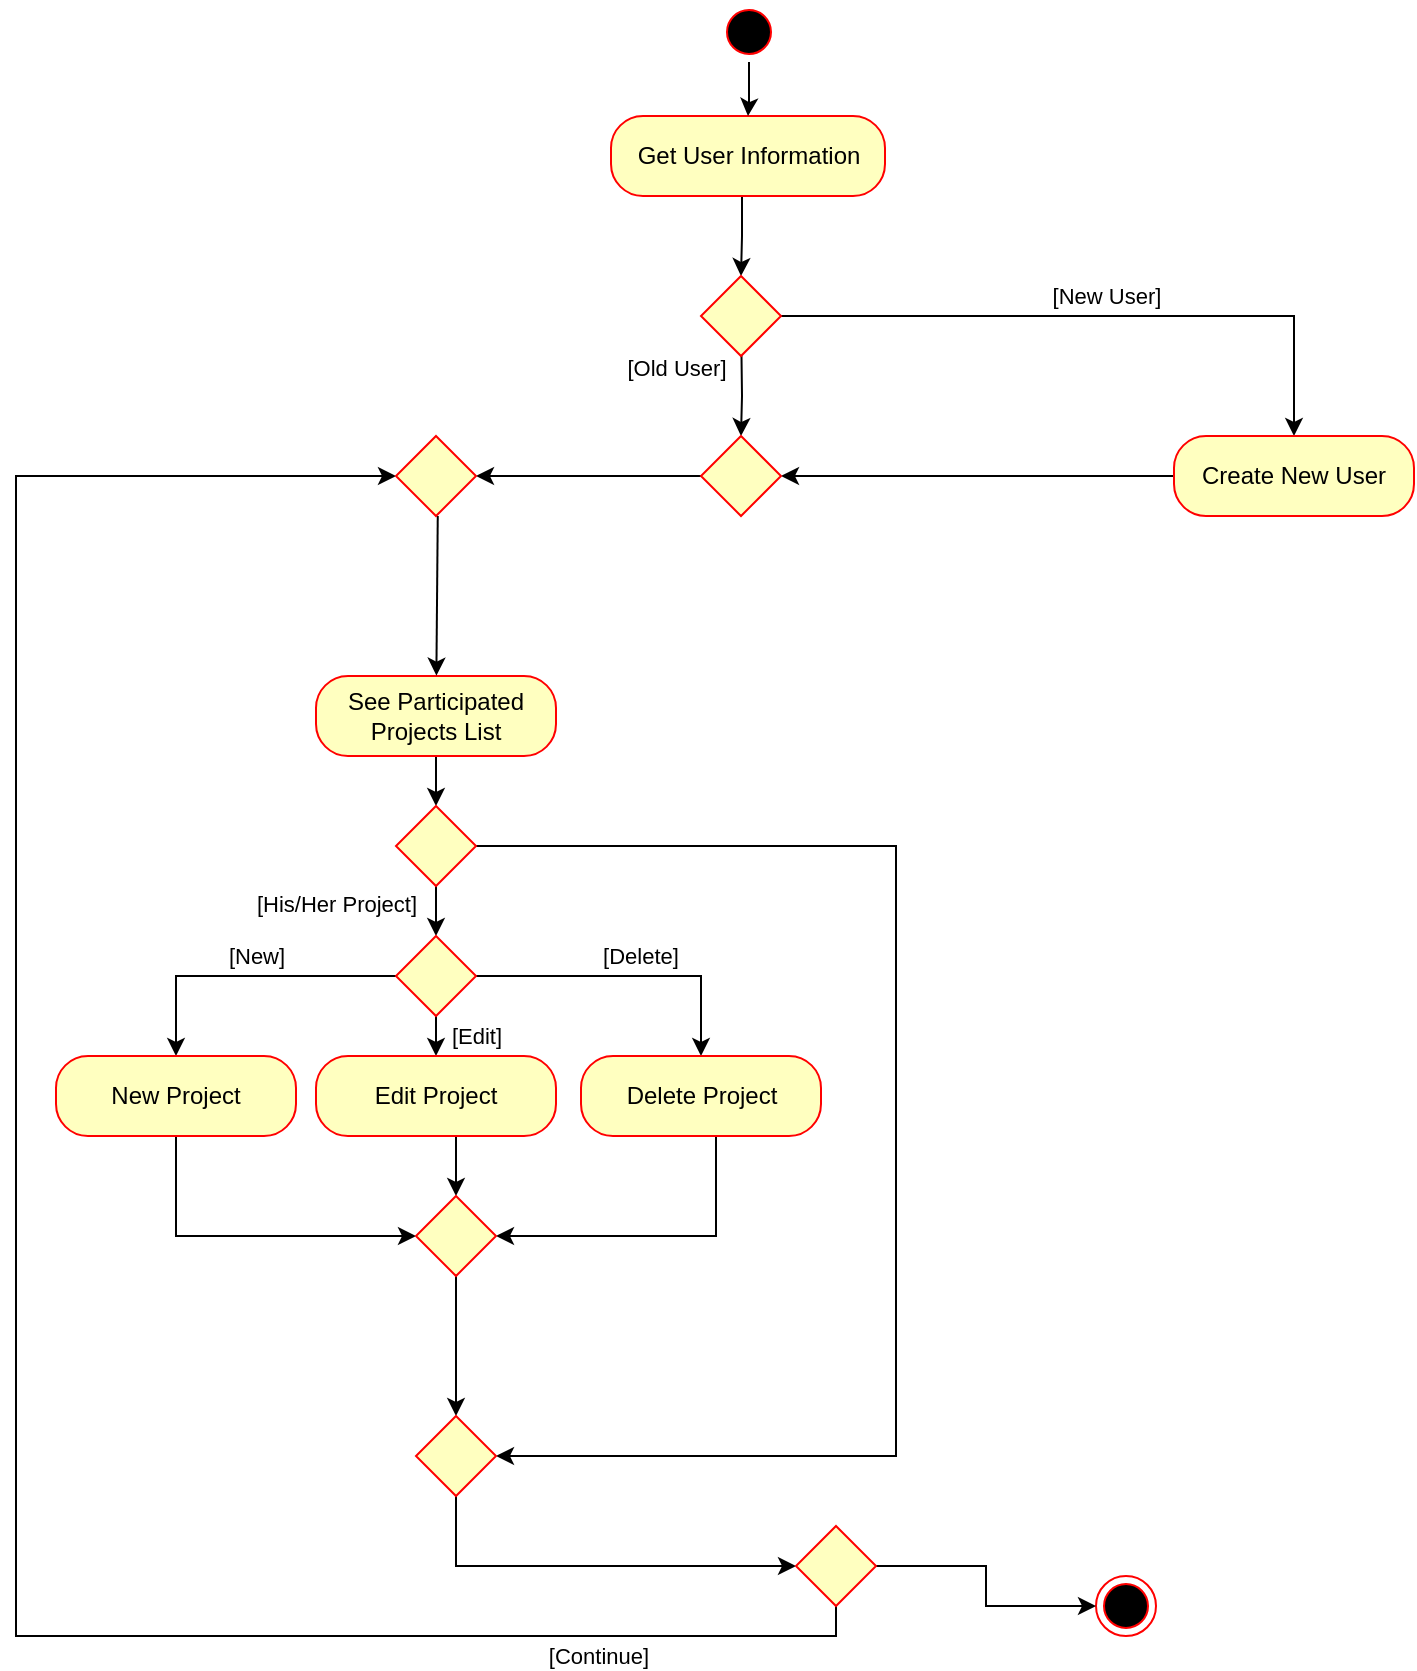 <mxfile version="10.6.0" type="device"><diagram id="Q1khwp1NY6AT1yMd1KSe" name="Page-1"><mxGraphModel dx="961" dy="515" grid="1" gridSize="10" guides="1" tooltips="1" connect="1" arrows="1" fold="1" page="1" pageScale="1" pageWidth="827" pageHeight="1169" math="0" shadow="0"><root><mxCell id="0"/><mxCell id="1" parent="0"/><mxCell id="fHXY7kFRutReMqkxS1od-1" style="edgeStyle=orthogonalEdgeStyle;rounded=0;orthogonalLoop=1;jettySize=auto;html=1;exitX=0.5;exitY=1;exitDx=0;exitDy=0;entryX=0.5;entryY=0;entryDx=0;entryDy=0;" edge="1" parent="1" source="fHXY7kFRutReMqkxS1od-2" target="fHXY7kFRutReMqkxS1od-5"><mxGeometry relative="1" as="geometry"><Array as="points"><mxPoint x="413" y="110"/><mxPoint x="413" y="130"/></Array></mxGeometry></mxCell><mxCell id="fHXY7kFRutReMqkxS1od-2" value="Get User Information" style="rounded=1;whiteSpace=wrap;html=1;arcSize=40;fontColor=#000000;fillColor=#FFFFC0;strokeColor=#ff0000;labelBackgroundColor=none;" vertex="1" parent="1"><mxGeometry x="347.5" y="70" width="137" height="40" as="geometry"/></mxCell><mxCell id="fHXY7kFRutReMqkxS1od-3" value="[Old User]" style="edgeStyle=orthogonalEdgeStyle;rounded=0;orthogonalLoop=1;jettySize=auto;html=1;exitX=0.5;exitY=1;exitDx=0;exitDy=0;" edge="1" parent="1" source="fHXY7kFRutReMqkxS1od-5" target="fHXY7kFRutReMqkxS1od-9"><mxGeometry x="0.147" y="-33" relative="1" as="geometry"><mxPoint x="190" y="170" as="targetPoint"/><Array as="points"><mxPoint x="413" y="170"/><mxPoint x="413" y="210"/><mxPoint x="420" y="210"/></Array><mxPoint as="offset"/></mxGeometry></mxCell><mxCell id="fHXY7kFRutReMqkxS1od-4" value="[New User]" style="edgeStyle=orthogonalEdgeStyle;rounded=0;orthogonalLoop=1;jettySize=auto;html=1;exitX=1;exitY=0.5;exitDx=0;exitDy=0;entryX=0.5;entryY=0;entryDx=0;entryDy=0;" edge="1" parent="1" source="fHXY7kFRutReMqkxS1od-5" target="fHXY7kFRutReMqkxS1od-8"><mxGeometry x="0.026" y="10" relative="1" as="geometry"><mxPoint as="offset"/></mxGeometry></mxCell><mxCell id="fHXY7kFRutReMqkxS1od-5" value="" style="shape=rhombus;html=1;verticalLabelPosition=bottom;verticalAlignment=top;labelBackgroundColor=none;strokeColor=#FF0000;fillColor=#FFFFC0;" vertex="1" parent="1"><mxGeometry x="392.5" y="150" width="40" height="40" as="geometry"/></mxCell><mxCell id="fHXY7kFRutReMqkxS1od-7" style="edgeStyle=orthogonalEdgeStyle;rounded=0;orthogonalLoop=1;jettySize=auto;html=1;entryX=1;entryY=0.5;entryDx=0;entryDy=0;" edge="1" parent="1" source="fHXY7kFRutReMqkxS1od-8" target="fHXY7kFRutReMqkxS1od-9"><mxGeometry relative="1" as="geometry"/></mxCell><mxCell id="fHXY7kFRutReMqkxS1od-8" value="Create New User" style="rounded=1;whiteSpace=wrap;html=1;arcSize=40;fontColor=#000000;fillColor=#ffffc0;strokeColor=#ff0000;labelBackgroundColor=none;" vertex="1" parent="1"><mxGeometry x="629" y="230" width="120" height="40" as="geometry"/></mxCell><mxCell id="fHXY7kFRutReMqkxS1od-16" style="edgeStyle=orthogonalEdgeStyle;rounded=0;orthogonalLoop=1;jettySize=auto;html=1;exitX=0;exitY=0.5;exitDx=0;exitDy=0;entryX=1;entryY=0.5;entryDx=0;entryDy=0;" edge="1" parent="1" source="fHXY7kFRutReMqkxS1od-9" target="fHXY7kFRutReMqkxS1od-48"><mxGeometry relative="1" as="geometry"/></mxCell><mxCell id="fHXY7kFRutReMqkxS1od-9" value="" style="shape=rhombus;html=1;verticalLabelPosition=top;verticalAlignment=bottom;fillColor=#FFFFC0;strokeColor=#FF0000;" vertex="1" parent="1"><mxGeometry x="392.5" y="230" width="40" height="40" as="geometry"/></mxCell><mxCell id="fHXY7kFRutReMqkxS1od-19" style="edgeStyle=orthogonalEdgeStyle;rounded=0;orthogonalLoop=1;jettySize=auto;html=1;entryX=0.5;entryY=0;entryDx=0;entryDy=0;" edge="1" parent="1" source="fHXY7kFRutReMqkxS1od-14" target="fHXY7kFRutReMqkxS1od-18"><mxGeometry relative="1" as="geometry"/></mxCell><mxCell id="fHXY7kFRutReMqkxS1od-14" value="See Participated Projects List" style="rounded=1;whiteSpace=wrap;html=1;arcSize=40;fontColor=#000000;fillColor=#ffffc0;strokeColor=#ff0000;" vertex="1" parent="1"><mxGeometry x="200" y="350" width="120" height="40" as="geometry"/></mxCell><mxCell id="fHXY7kFRutReMqkxS1od-27" value="[His/Her Project]" style="edgeStyle=orthogonalEdgeStyle;rounded=0;orthogonalLoop=1;jettySize=auto;html=1;exitX=0.5;exitY=1;exitDx=0;exitDy=0;entryX=0.5;entryY=0;entryDx=0;entryDy=0;" edge="1" parent="1" source="fHXY7kFRutReMqkxS1od-18" target="fHXY7kFRutReMqkxS1od-26"><mxGeometry x="-0.337" y="-50" relative="1" as="geometry"><mxPoint as="offset"/></mxGeometry></mxCell><mxCell id="fHXY7kFRutReMqkxS1od-40" style="edgeStyle=orthogonalEdgeStyle;rounded=0;orthogonalLoop=1;jettySize=auto;html=1;exitX=1;exitY=0.5;exitDx=0;exitDy=0;entryX=1;entryY=0.5;entryDx=0;entryDy=0;" edge="1" parent="1" source="fHXY7kFRutReMqkxS1od-18" target="fHXY7kFRutReMqkxS1od-38"><mxGeometry relative="1" as="geometry"><Array as="points"><mxPoint x="490" y="435"/><mxPoint x="490" y="740"/></Array></mxGeometry></mxCell><mxCell id="fHXY7kFRutReMqkxS1od-18" value="" style="shape=rhombus;html=1;verticalLabelPosition=top;verticalAlignment=bottom;fillColor=#FFFFC0;strokeColor=#FF0000;" vertex="1" parent="1"><mxGeometry x="240" y="415" width="40" height="40" as="geometry"/></mxCell><mxCell id="fHXY7kFRutReMqkxS1od-31" value="[New]" style="edgeStyle=orthogonalEdgeStyle;rounded=0;orthogonalLoop=1;jettySize=auto;html=1;" edge="1" parent="1" source="fHXY7kFRutReMqkxS1od-26" target="fHXY7kFRutReMqkxS1od-28"><mxGeometry x="-0.067" y="-10" relative="1" as="geometry"><mxPoint as="offset"/></mxGeometry></mxCell><mxCell id="fHXY7kFRutReMqkxS1od-32" value="[Edit]" style="edgeStyle=orthogonalEdgeStyle;rounded=0;orthogonalLoop=1;jettySize=auto;html=1;exitX=0.5;exitY=1;exitDx=0;exitDy=0;entryX=0.5;entryY=0;entryDx=0;entryDy=0;" edge="1" parent="1" source="fHXY7kFRutReMqkxS1od-26" target="fHXY7kFRutReMqkxS1od-29"><mxGeometry x="0.014" y="20" relative="1" as="geometry"><mxPoint as="offset"/></mxGeometry></mxCell><mxCell id="fHXY7kFRutReMqkxS1od-33" value="[Delete]" style="edgeStyle=orthogonalEdgeStyle;rounded=0;orthogonalLoop=1;jettySize=auto;html=1;entryX=0.5;entryY=0;entryDx=0;entryDy=0;" edge="1" parent="1" source="fHXY7kFRutReMqkxS1od-26" target="fHXY7kFRutReMqkxS1od-30"><mxGeometry x="0.066" y="10" relative="1" as="geometry"><mxPoint as="offset"/></mxGeometry></mxCell><mxCell id="fHXY7kFRutReMqkxS1od-26" value="" style="shape=rhombus;html=1;verticalLabelPosition=top;verticalAlignment=bottom;fillColor=#FFFFC0;strokeColor=#FF0000;" vertex="1" parent="1"><mxGeometry x="240" y="480" width="40" height="40" as="geometry"/></mxCell><mxCell id="fHXY7kFRutReMqkxS1od-36" style="edgeStyle=orthogonalEdgeStyle;rounded=0;orthogonalLoop=1;jettySize=auto;html=1;entryX=0;entryY=0.5;entryDx=0;entryDy=0;" edge="1" parent="1" source="fHXY7kFRutReMqkxS1od-28" target="fHXY7kFRutReMqkxS1od-34"><mxGeometry relative="1" as="geometry"><Array as="points"><mxPoint x="130" y="630"/></Array></mxGeometry></mxCell><mxCell id="fHXY7kFRutReMqkxS1od-28" value="New Project" style="rounded=1;whiteSpace=wrap;html=1;arcSize=40;fontColor=#000000;fillColor=#ffffc0;strokeColor=#ff0000;" vertex="1" parent="1"><mxGeometry x="70" y="540" width="120" height="40" as="geometry"/></mxCell><mxCell id="fHXY7kFRutReMqkxS1od-35" style="edgeStyle=orthogonalEdgeStyle;rounded=0;orthogonalLoop=1;jettySize=auto;html=1;entryX=0.5;entryY=0;entryDx=0;entryDy=0;" edge="1" parent="1" source="fHXY7kFRutReMqkxS1od-29" target="fHXY7kFRutReMqkxS1od-34"><mxGeometry relative="1" as="geometry"><Array as="points"><mxPoint x="270" y="590"/><mxPoint x="270" y="590"/></Array></mxGeometry></mxCell><mxCell id="fHXY7kFRutReMqkxS1od-29" value="Edit Project" style="rounded=1;whiteSpace=wrap;html=1;arcSize=40;fontColor=#000000;fillColor=#ffffc0;strokeColor=#ff0000;" vertex="1" parent="1"><mxGeometry x="200" y="540" width="120" height="40" as="geometry"/></mxCell><mxCell id="fHXY7kFRutReMqkxS1od-37" style="edgeStyle=orthogonalEdgeStyle;rounded=0;orthogonalLoop=1;jettySize=auto;html=1;entryX=1;entryY=0.5;entryDx=0;entryDy=0;" edge="1" parent="1" source="fHXY7kFRutReMqkxS1od-30" target="fHXY7kFRutReMqkxS1od-34"><mxGeometry relative="1" as="geometry"><Array as="points"><mxPoint x="400" y="550"/></Array></mxGeometry></mxCell><mxCell id="fHXY7kFRutReMqkxS1od-30" value="Delete Project" style="rounded=1;whiteSpace=wrap;html=1;arcSize=40;fontColor=#000000;fillColor=#ffffc0;strokeColor=#ff0000;" vertex="1" parent="1"><mxGeometry x="332.5" y="540" width="120" height="40" as="geometry"/></mxCell><mxCell id="fHXY7kFRutReMqkxS1od-39" style="edgeStyle=orthogonalEdgeStyle;rounded=0;orthogonalLoop=1;jettySize=auto;html=1;entryX=0.5;entryY=0;entryDx=0;entryDy=0;" edge="1" parent="1" source="fHXY7kFRutReMqkxS1od-34" target="fHXY7kFRutReMqkxS1od-38"><mxGeometry relative="1" as="geometry"/></mxCell><mxCell id="fHXY7kFRutReMqkxS1od-34" value="" style="shape=rhombus;html=1;verticalLabelPosition=top;verticalAlignment=bottom;fillColor=#FFFFC0;strokeColor=#FF0000;" vertex="1" parent="1"><mxGeometry x="250" y="610" width="40" height="40" as="geometry"/></mxCell><mxCell id="fHXY7kFRutReMqkxS1od-45" style="edgeStyle=orthogonalEdgeStyle;rounded=0;orthogonalLoop=1;jettySize=auto;html=1;exitX=0.5;exitY=1;exitDx=0;exitDy=0;entryX=0;entryY=0.5;entryDx=0;entryDy=0;" edge="1" parent="1" source="fHXY7kFRutReMqkxS1od-38" target="fHXY7kFRutReMqkxS1od-44"><mxGeometry relative="1" as="geometry"><mxPoint x="300" y="710" as="targetPoint"/><Array as="points"><mxPoint x="270" y="795"/></Array></mxGeometry></mxCell><mxCell id="fHXY7kFRutReMqkxS1od-38" value="" style="shape=rhombus;html=1;verticalLabelPosition=top;verticalAlignment=bottom;fillColor=#FFFFC0;strokeColor=#FF0000;" vertex="1" parent="1"><mxGeometry x="250" y="720" width="40" height="40" as="geometry"/></mxCell><mxCell id="fHXY7kFRutReMqkxS1od-42" style="edgeStyle=orthogonalEdgeStyle;rounded=0;orthogonalLoop=1;jettySize=auto;html=1;entryX=0.5;entryY=0;entryDx=0;entryDy=0;" edge="1" parent="1" source="fHXY7kFRutReMqkxS1od-41" target="fHXY7kFRutReMqkxS1od-2"><mxGeometry relative="1" as="geometry"/></mxCell><mxCell id="fHXY7kFRutReMqkxS1od-41" value="" style="ellipse;html=1;shape=startState;fillColor=#000000;strokeColor=#ff0000;labelBackgroundColor=none;" vertex="1" parent="1"><mxGeometry x="401.5" y="13" width="30" height="30" as="geometry"/></mxCell><mxCell id="fHXY7kFRutReMqkxS1od-43" value="" style="ellipse;html=1;shape=endState;fillColor=#000000;strokeColor=#ff0000;" vertex="1" parent="1"><mxGeometry x="590" y="800" width="30" height="30" as="geometry"/></mxCell><mxCell id="fHXY7kFRutReMqkxS1od-46" style="edgeStyle=orthogonalEdgeStyle;rounded=0;orthogonalLoop=1;jettySize=auto;html=1;entryX=0;entryY=0.5;entryDx=0;entryDy=0;" edge="1" parent="1" source="fHXY7kFRutReMqkxS1od-44" target="fHXY7kFRutReMqkxS1od-43"><mxGeometry relative="1" as="geometry"/></mxCell><mxCell id="fHXY7kFRutReMqkxS1od-47" value="[Continue]" style="edgeStyle=orthogonalEdgeStyle;rounded=0;orthogonalLoop=1;jettySize=auto;html=1;exitX=0.5;exitY=1;exitDx=0;exitDy=0;entryX=0;entryY=0.5;entryDx=0;entryDy=0;" edge="1" parent="1" source="fHXY7kFRutReMqkxS1od-44" target="fHXY7kFRutReMqkxS1od-48"><mxGeometry x="-0.775" y="10" relative="1" as="geometry"><mxPoint x="140" y="285.862" as="targetPoint"/><Array as="points"><mxPoint x="460" y="830"/><mxPoint x="50" y="830"/><mxPoint x="50" y="250"/></Array><mxPoint as="offset"/></mxGeometry></mxCell><mxCell id="fHXY7kFRutReMqkxS1od-44" value="" style="shape=rhombus;html=1;verticalLabelPosition=top;verticalAlignment=bottom;fillColor=#FFFFC0;strokeColor=#FF0000;" vertex="1" parent="1"><mxGeometry x="440" y="775" width="40" height="40" as="geometry"/></mxCell><mxCell id="fHXY7kFRutReMqkxS1od-49" style="edgeStyle=orthogonalEdgeStyle;rounded=0;orthogonalLoop=1;jettySize=auto;html=1;entryX=0.5;entryY=0;entryDx=0;entryDy=0;" edge="1" parent="1"><mxGeometry relative="1" as="geometry"><mxPoint x="260.879" y="270" as="sourcePoint"/><mxPoint x="260.19" y="349.828" as="targetPoint"/><Array as="points"><mxPoint x="260" y="270"/><mxPoint x="260" y="310"/></Array></mxGeometry></mxCell><mxCell id="fHXY7kFRutReMqkxS1od-48" value="" style="shape=rhombus;html=1;verticalLabelPosition=top;verticalAlignment=bottom;fillColor=#FFFFC0;strokeColor=#FF0000;" vertex="1" parent="1"><mxGeometry x="240" y="230" width="40" height="40" as="geometry"/></mxCell></root></mxGraphModel></diagram></mxfile>